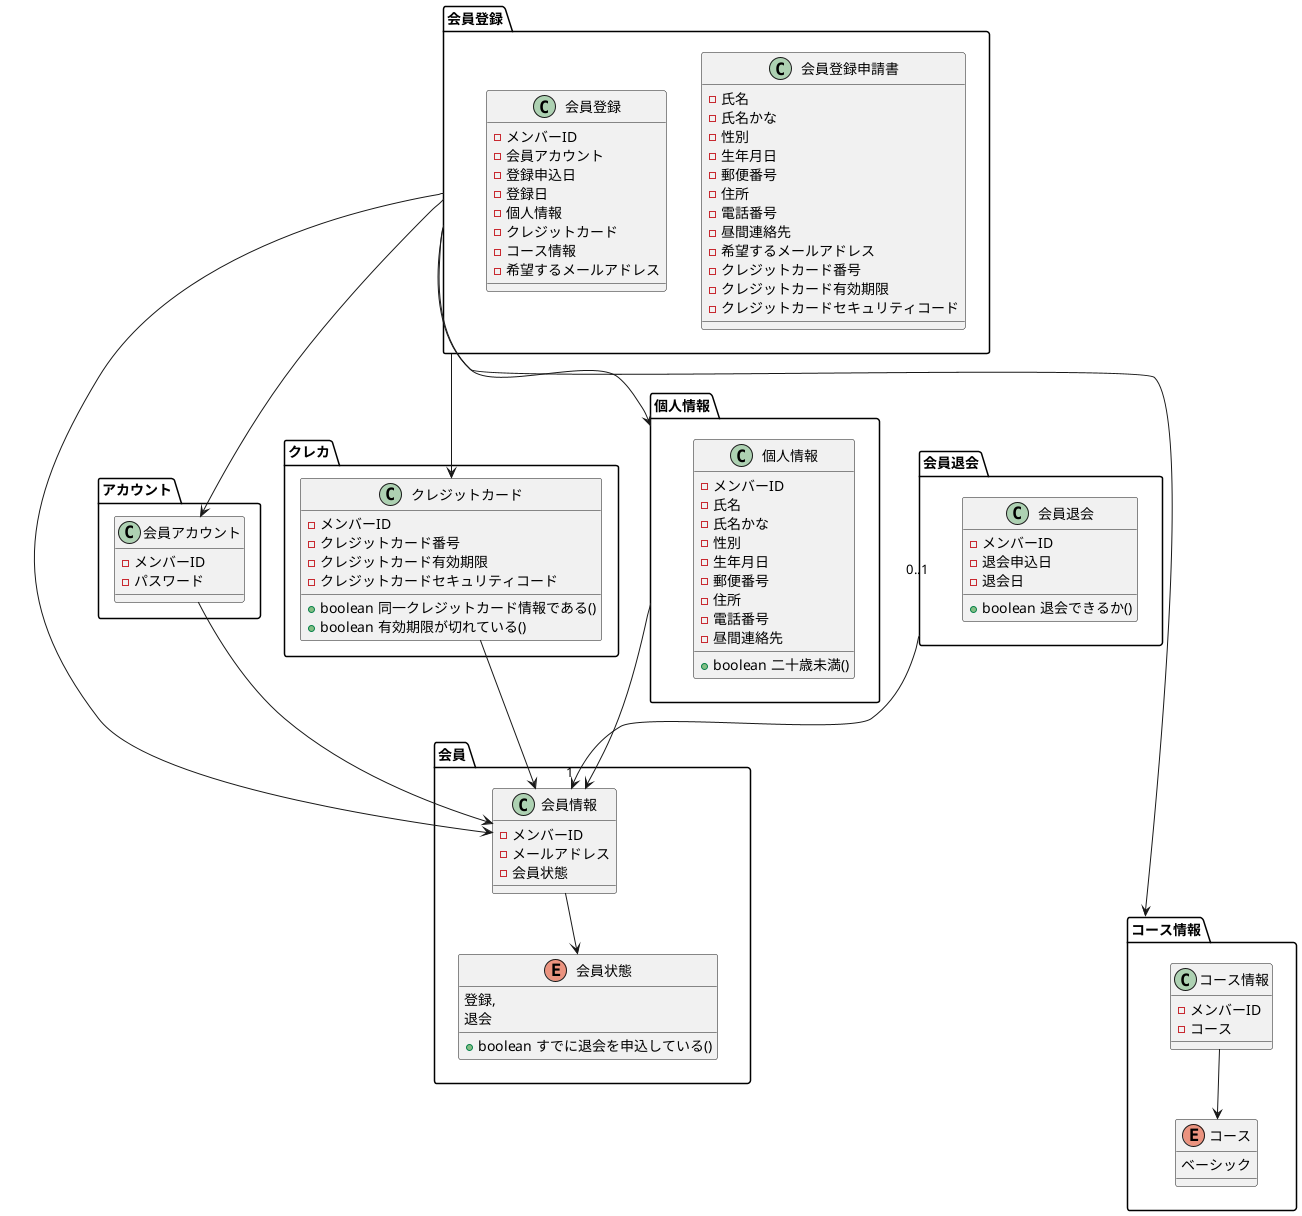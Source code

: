 @startuml

package 会員 {
  class 会員情報 {
    - メンバーID
    - メールアドレス
    - 会員状態
  }

  enum 会員状態 {
    登録,
    退会
    + boolean すでに退会を申込している()
  }
}
package アカウント {
  class 会員アカウント {
    - メンバーID
    - パスワード
    }
}

  package 会員登録 {
    class 会員登録申請書 {
      - 氏名
      - 氏名かな
      - 性別
      - 生年月日
      - 郵便番号
      - 住所
      - 電話番号
      - 昼間連絡先
      - 希望するメールアドレス
      - クレジットカード番号
      - クレジットカード有効期限
      - クレジットカードセキュリティコード
    }

    class 会員登録 {
      - メンバーID
      - 会員アカウント
      - 登録申込日
      - 登録日
      - 個人情報
      - クレジットカード
      - コース情報
      - 希望するメールアドレス
    }
  }

  package 会員退会 {
    class 会員退会 {
      - メンバーID
      - 退会申込日
      - 退会日
      + boolean 退会できるか()
    }
  }

package コース情報 {
  class コース情報 {
    - メンバーID
    - コース
  }

  enum コース {
    ベーシック
  }

  コース情報 --> コース
}

package クレカ {
  class クレジットカード {
    - メンバーID
    - クレジットカード番号
    - クレジットカード有効期限
    - クレジットカードセキュリティコード
    + boolean 同一クレジットカード情報である()
    + boolean 有効期限が切れている()
    }
}

package 個人情報 {
  class 個人情報 {
    - メンバーID
    - 氏名
    - 氏名かな
    - 性別
    - 生年月日
    - 郵便番号
    - 住所
    - 電話番号
    - 昼間連絡先
    + boolean 二十歳未満()
  }
}

会員情報 --> 会員状態

会員登録 --> 個人情報
会員登録 --> クレジットカード
会員登録 --> コース情報

会員登録 --> 会員アカウント

個人情報  --> 会員情報
クレジットカード --> 会員情報
会員退会 "0..1" --> "1" 会員情報
会員アカウント --> 会員情報
会員登録 --> 会員情報


会員 -[hidden]--> コース

@enduml
